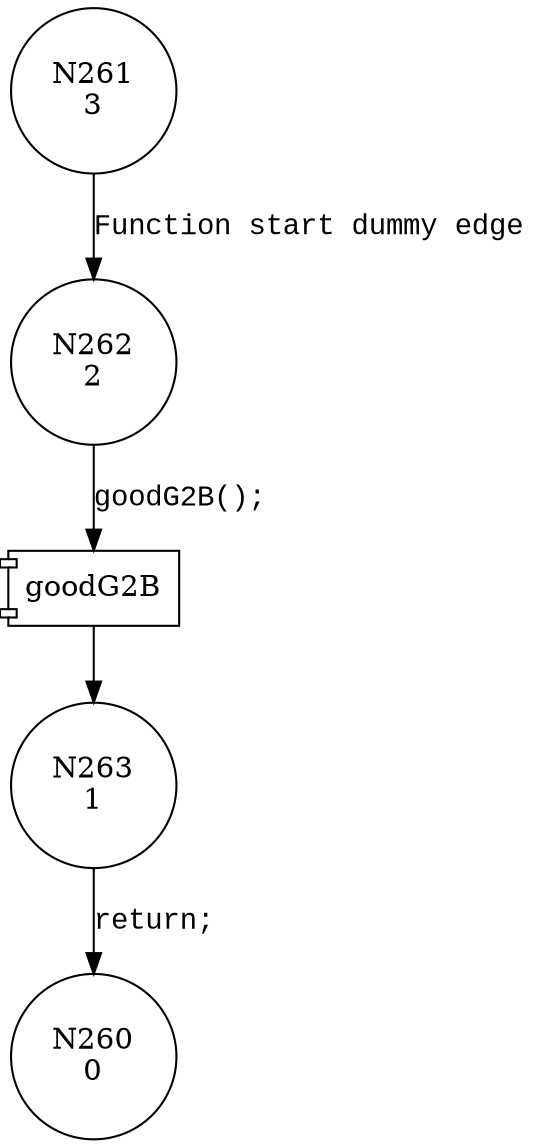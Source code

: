 digraph CWE121_Stack_Based_Buffer_Overflow__CWE193_char_declare_cpy_52_good {
262 [shape="circle" label="N262\n2"]
263 [shape="circle" label="N263\n1"]
261 [shape="circle" label="N261\n3"]
260 [shape="circle" label="N260\n0"]
100008 [shape="component" label="goodG2B"]
262 -> 100008 [label="goodG2B();" fontname="Courier New"]
100008 -> 263 [label="" fontname="Courier New"]
261 -> 262 [label="Function start dummy edge" fontname="Courier New"]
263 -> 260 [label="return;" fontname="Courier New"]
}